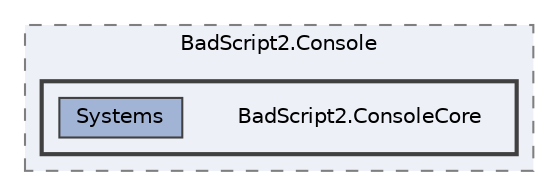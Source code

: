 digraph "src/BadScript2.Console/BadScript2.ConsoleCore"
{
 // LATEX_PDF_SIZE
  bgcolor="transparent";
  edge [fontname=Helvetica,fontsize=10,labelfontname=Helvetica,labelfontsize=10];
  node [fontname=Helvetica,fontsize=10,shape=box,height=0.2,width=0.4];
  compound=true
  subgraph clusterdir_5a4dd81883b8a7ebb14c54f346ab5cc3 {
    graph [ bgcolor="#edf0f7", pencolor="grey50", label="BadScript2.Console", fontname=Helvetica,fontsize=10 style="filled,dashed", URL="dir_5a4dd81883b8a7ebb14c54f346ab5cc3.html",tooltip=""]
  subgraph clusterdir_e41b22475a02d93e4243d7e062d29584 {
    graph [ bgcolor="#edf0f7", pencolor="grey25", label="", fontname=Helvetica,fontsize=10 style="filled,bold", URL="dir_e41b22475a02d93e4243d7e062d29584.html",tooltip=""]
    dir_e41b22475a02d93e4243d7e062d29584 [shape=plaintext, label="BadScript2.ConsoleCore"];
  dir_1d6f508a259c8a2ec4e74522addb096a [label="Systems", fillcolor="#a2b4d6", color="grey25", style="filled", URL="dir_1d6f508a259c8a2ec4e74522addb096a.html",tooltip=""];
  }
  }
}
